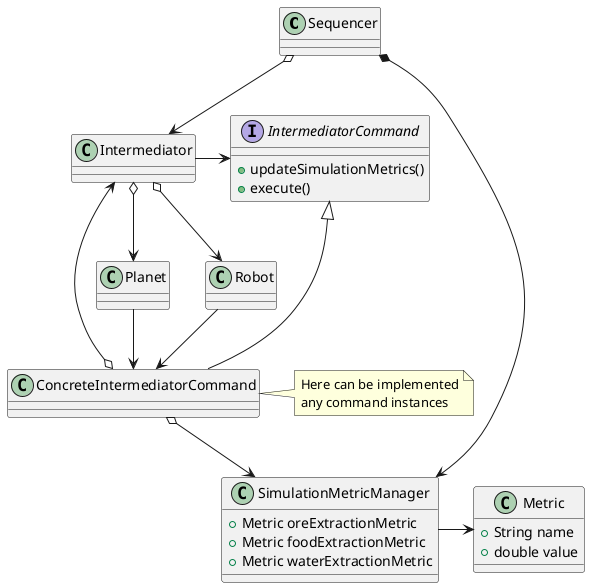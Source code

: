@startuml
'https://plantuml.com/class-diagram

class Sequencer

class Intermediator
class Planet
class Robot

interface IntermediatorCommand {
    +updateSimulationMetrics()
    +execute()
}
class ConcreteIntermediatorCommand

Intermediator -> IntermediatorCommand
Intermediator o-> Planet
Intermediator o-> Robot

ConcreteIntermediatorCommand o--> Intermediator

Planet -> ConcreteIntermediatorCommand
Robot -> ConcreteIntermediatorCommand

IntermediatorCommand <|--- ConcreteIntermediatorCommand
note right of ConcreteIntermediatorCommand
    Here can be implemented
    any command instances
end note

class Metric {
    +String name
    +double value
}
class SimulationMetricManager {
    +Metric oreExtractionMetric
    +Metric foodExtractionMetric
    +Metric waterExtractionMetric
}

ConcreteIntermediatorCommand o--> SimulationMetricManager
SimulationMetricManager -> Metric

Sequencer *--> SimulationMetricManager
Sequencer o--> Intermediator

@enduml